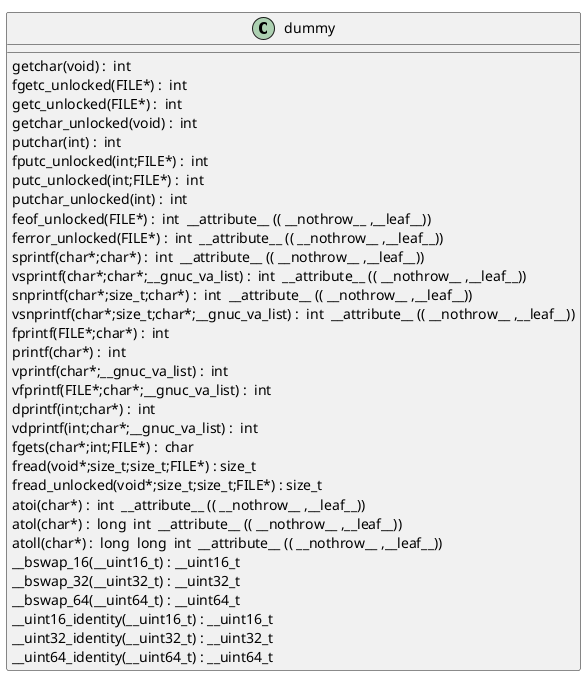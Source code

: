 @startuml
!pragma layout smetana
class dummy {
getchar(void) :  int  [[[./../.././qc/apps/ca.c.html#742]]]
fgetc_unlocked(FILE*) :  int  [[[./../.././qc/apps/ca.c.html#751]]]
getc_unlocked(FILE*) :  int  [[[./../.././qc/apps/ca.c.html#761]]]
getchar_unlocked(void) :  int  [[[./../.././qc/apps/ca.c.html#768]]]
putchar(int) :  int  [[[./../.././qc/apps/ca.c.html#777]]]
fputc_unlocked(int;FILE*) :  int  [[[./../.././qc/apps/ca.c.html#786]]]
putc_unlocked(int;FILE*) :  int  [[[./../.././qc/apps/ca.c.html#796]]]
putchar_unlocked(int) :  int  [[[./../.././qc/apps/ca.c.html#803]]]
feof_unlocked(FILE*) :  int  __attribute__ (( __nothrow__ ,__leaf__)) [[[./../.././qc/apps/ca.c.html#809]]]
ferror_unlocked(FILE*) :  int  __attribute__ (( __nothrow__ ,__leaf__)) [[[./../.././qc/apps/ca.c.html#816]]]
sprintf(char*;char*) :  int  __attribute__ (( __nothrow__ ,__leaf__)) [[[./../.././qc/apps/ca.c.html#835]]]
vsprintf(char*;char*;__gnuc_va_list) :  int  __attribute__ (( __nothrow__ ,__leaf__)) [[[./../.././qc/apps/ca.c.html#848]]]
snprintf(char*;size_t;char*) :  int  __attribute__ (( __nothrow__ ,__leaf__)) [[[./../.././qc/apps/ca.c.html#867]]]
vsnprintf(char*;size_t;char*;__gnuc_va_list) :  int  __attribute__ (( __nothrow__ ,__leaf__)) [[[./../.././qc/apps/ca.c.html#881]]]
fprintf(FILE*;char*) :  int  [[[./../.././qc/apps/ca.c.html#902]]]
printf(char*) :  int  [[[./../.././qc/apps/ca.c.html#909]]]
vprintf(char*;__gnuc_va_list) :  int  [[[./../.././qc/apps/ca.c.html#921]]]
vfprintf(FILE*;char*;__gnuc_va_list) :  int  [[[./../.././qc/apps/ca.c.html#931]]]
dprintf(int;char*) :  int  [[[./../.././qc/apps/ca.c.html#946]]]
vdprintf(int;char*;__gnuc_va_list) :  int  [[[./../.././qc/apps/ca.c.html#957]]]
fgets(char*;int;FILE*) :  char  [[[./../.././qc/apps/ca.c.html#976]]]
fread(void*;size_t;size_t;FILE*) : size_t [[[./../.././qc/apps/ca.c.html#1002]]]
fread_unlocked(void*;size_t;size_t;FILE*) : size_t [[[./../.././qc/apps/ca.c.html#1029]]]
atoi(char*) :  int  __attribute__ (( __nothrow__ ,__leaf__)) [[[./../.././qc/apps/ca.c.html#1189]]]
atol(char*) :  long  int  __attribute__ (( __nothrow__ ,__leaf__)) [[[./../.././qc/apps/ca.c.html#1194]]]
atoll(char*) :  long  long  int  __attribute__ (( __nothrow__ ,__leaf__)) [[[./../.././qc/apps/ca.c.html#1201]]]
__bswap_16(__uint16_t) : __uint16_t [[[./../.././qc/apps/ca.c.html#1354]]]
__bswap_32(__uint32_t) : __uint32_t [[[./../.././qc/apps/ca.c.html#1369]]]
__bswap_64(__uint64_t) : __uint64_t [[[./../.././qc/apps/ca.c.html#1379]]]
__uint16_identity(__uint16_t) : __uint16_t [[[./../.././qc/apps/ca.c.html#1391]]]
__uint32_identity(__uint32_t) : __uint32_t [[[./../.././qc/apps/ca.c.html#1397]]]
__uint64_identity(__uint64_t) : __uint64_t [[[./../.././qc/apps/ca.c.html#1403]]]
} 
@enduml
